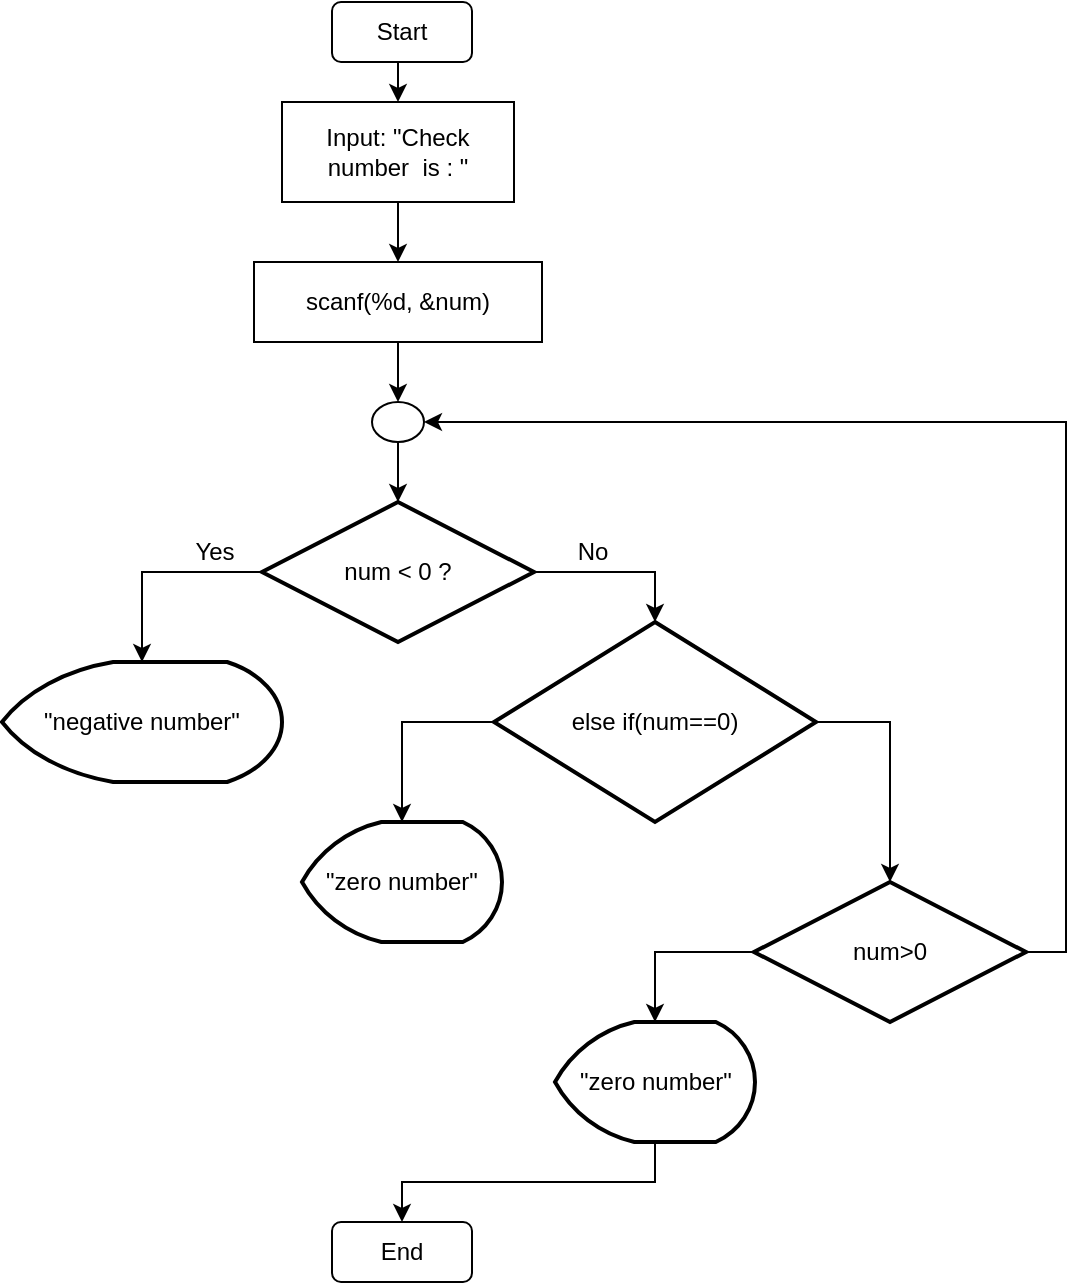 <mxfile version="21.0.2" type="github"><diagram name="หน้า-1" id="hpq9vkLZiZE30513-RUs"><mxGraphModel dx="1050" dy="522" grid="1" gridSize="10" guides="1" tooltips="1" connect="1" arrows="1" fold="1" page="1" pageScale="1" pageWidth="827" pageHeight="1169" math="0" shadow="0"><root><mxCell id="0"/><mxCell id="1" parent="0"/><mxCell id="U4RzfAa5aK-l0mikcohs-3" style="edgeStyle=orthogonalEdgeStyle;rounded=0;orthogonalLoop=1;jettySize=auto;html=1;exitX=0.5;exitY=1;exitDx=0;exitDy=0;entryX=0.5;entryY=0;entryDx=0;entryDy=0;" parent="1" source="U4RzfAa5aK-l0mikcohs-1" target="U4RzfAa5aK-l0mikcohs-2" edge="1"><mxGeometry relative="1" as="geometry"/></mxCell><mxCell id="U4RzfAa5aK-l0mikcohs-1" value="Start" style="rounded=1;whiteSpace=wrap;html=1;" parent="1" vertex="1"><mxGeometry x="379" y="20" width="70" height="30" as="geometry"/></mxCell><mxCell id="Uk2WtO1MTxgNgUJRT4wU-3" style="edgeStyle=orthogonalEdgeStyle;rounded=0;orthogonalLoop=1;jettySize=auto;html=1;exitX=0.5;exitY=1;exitDx=0;exitDy=0;entryX=0.5;entryY=0;entryDx=0;entryDy=0;" edge="1" parent="1" source="U4RzfAa5aK-l0mikcohs-2" target="Uk2WtO1MTxgNgUJRT4wU-2"><mxGeometry relative="1" as="geometry"/></mxCell><mxCell id="U4RzfAa5aK-l0mikcohs-2" value=" Input: &quot;Check number&amp;nbsp; is : &quot;" style="rounded=0;whiteSpace=wrap;html=1;" parent="1" vertex="1"><mxGeometry x="354" y="70" width="116" height="50" as="geometry"/></mxCell><mxCell id="Uk2WtO1MTxgNgUJRT4wU-16" style="edgeStyle=orthogonalEdgeStyle;rounded=0;orthogonalLoop=1;jettySize=auto;html=1;exitX=0.5;exitY=1;exitDx=0;exitDy=0;entryX=0.5;entryY=0;entryDx=0;entryDy=0;entryPerimeter=0;" edge="1" parent="1" source="Uk2WtO1MTxgNgUJRT4wU-2" target="Uk2WtO1MTxgNgUJRT4wU-15"><mxGeometry relative="1" as="geometry"/></mxCell><mxCell id="Uk2WtO1MTxgNgUJRT4wU-2" value="scanf(%d, &amp;amp;num)" style="rounded=0;whiteSpace=wrap;html=1;" vertex="1" parent="1"><mxGeometry x="340" y="150" width="144" height="40" as="geometry"/></mxCell><mxCell id="Uk2WtO1MTxgNgUJRT4wU-8" style="edgeStyle=orthogonalEdgeStyle;rounded=0;orthogonalLoop=1;jettySize=auto;html=1;exitX=0;exitY=0.5;exitDx=0;exitDy=0;exitPerimeter=0;entryX=0.5;entryY=0;entryDx=0;entryDy=0;entryPerimeter=0;" edge="1" parent="1" source="Uk2WtO1MTxgNgUJRT4wU-4" target="Uk2WtO1MTxgNgUJRT4wU-7"><mxGeometry relative="1" as="geometry"><mxPoint x="290" y="340" as="targetPoint"/></mxGeometry></mxCell><mxCell id="Uk2WtO1MTxgNgUJRT4wU-11" style="edgeStyle=orthogonalEdgeStyle;rounded=0;orthogonalLoop=1;jettySize=auto;html=1;exitX=1;exitY=0.5;exitDx=0;exitDy=0;exitPerimeter=0;entryX=0.5;entryY=0;entryDx=0;entryDy=0;entryPerimeter=0;" edge="1" parent="1" source="Uk2WtO1MTxgNgUJRT4wU-4" target="Uk2WtO1MTxgNgUJRT4wU-10"><mxGeometry relative="1" as="geometry"/></mxCell><mxCell id="Uk2WtO1MTxgNgUJRT4wU-4" value="num &amp;lt; 0 ?" style="strokeWidth=2;html=1;shape=mxgraph.flowchart.decision;whiteSpace=wrap;" vertex="1" parent="1"><mxGeometry x="344" y="270" width="136" height="70" as="geometry"/></mxCell><mxCell id="Uk2WtO1MTxgNgUJRT4wU-7" value="&quot;negative number&quot;" style="strokeWidth=2;html=1;shape=mxgraph.flowchart.display;whiteSpace=wrap;" vertex="1" parent="1"><mxGeometry x="214" y="350" width="140" height="60" as="geometry"/></mxCell><mxCell id="Uk2WtO1MTxgNgUJRT4wU-9" value="Yes" style="text;html=1;align=center;verticalAlign=middle;resizable=0;points=[];autosize=1;strokeColor=none;fillColor=none;" vertex="1" parent="1"><mxGeometry x="300" y="280" width="40" height="30" as="geometry"/></mxCell><mxCell id="Uk2WtO1MTxgNgUJRT4wU-14" style="edgeStyle=orthogonalEdgeStyle;rounded=0;orthogonalLoop=1;jettySize=auto;html=1;exitX=0;exitY=0.5;exitDx=0;exitDy=0;exitPerimeter=0;entryX=0.5;entryY=0;entryDx=0;entryDy=0;entryPerimeter=0;" edge="1" parent="1" source="Uk2WtO1MTxgNgUJRT4wU-10" target="Uk2WtO1MTxgNgUJRT4wU-13"><mxGeometry relative="1" as="geometry"/></mxCell><mxCell id="Uk2WtO1MTxgNgUJRT4wU-19" style="edgeStyle=orthogonalEdgeStyle;rounded=0;orthogonalLoop=1;jettySize=auto;html=1;exitX=1;exitY=0.5;exitDx=0;exitDy=0;exitPerimeter=0;entryX=0.5;entryY=0;entryDx=0;entryDy=0;entryPerimeter=0;" edge="1" parent="1" source="Uk2WtO1MTxgNgUJRT4wU-10" target="Uk2WtO1MTxgNgUJRT4wU-18"><mxGeometry relative="1" as="geometry"/></mxCell><mxCell id="Uk2WtO1MTxgNgUJRT4wU-10" value="else if(num==0)" style="strokeWidth=2;html=1;shape=mxgraph.flowchart.decision;whiteSpace=wrap;" vertex="1" parent="1"><mxGeometry x="460" y="330" width="161" height="100" as="geometry"/></mxCell><mxCell id="Uk2WtO1MTxgNgUJRT4wU-12" value="No" style="text;html=1;align=center;verticalAlign=middle;resizable=0;points=[];autosize=1;strokeColor=none;fillColor=none;" vertex="1" parent="1"><mxGeometry x="489" y="280" width="40" height="30" as="geometry"/></mxCell><mxCell id="Uk2WtO1MTxgNgUJRT4wU-13" value="&quot;zero number&quot;" style="strokeWidth=2;html=1;shape=mxgraph.flowchart.display;whiteSpace=wrap;" vertex="1" parent="1"><mxGeometry x="364" y="430" width="100" height="60" as="geometry"/></mxCell><mxCell id="Uk2WtO1MTxgNgUJRT4wU-17" style="edgeStyle=orthogonalEdgeStyle;rounded=0;orthogonalLoop=1;jettySize=auto;html=1;exitX=0.5;exitY=1;exitDx=0;exitDy=0;exitPerimeter=0;entryX=0.5;entryY=0;entryDx=0;entryDy=0;entryPerimeter=0;" edge="1" parent="1" source="Uk2WtO1MTxgNgUJRT4wU-15" target="Uk2WtO1MTxgNgUJRT4wU-4"><mxGeometry relative="1" as="geometry"/></mxCell><mxCell id="Uk2WtO1MTxgNgUJRT4wU-15" value="" style="verticalLabelPosition=bottom;verticalAlign=top;html=1;shape=mxgraph.flowchart.on-page_reference;" vertex="1" parent="1"><mxGeometry x="399" y="220" width="26" height="20" as="geometry"/></mxCell><mxCell id="Uk2WtO1MTxgNgUJRT4wU-21" style="edgeStyle=orthogonalEdgeStyle;rounded=0;orthogonalLoop=1;jettySize=auto;html=1;exitX=1;exitY=0.5;exitDx=0;exitDy=0;exitPerimeter=0;entryX=1;entryY=0.5;entryDx=0;entryDy=0;entryPerimeter=0;" edge="1" parent="1" source="Uk2WtO1MTxgNgUJRT4wU-18" target="Uk2WtO1MTxgNgUJRT4wU-15"><mxGeometry relative="1" as="geometry"/></mxCell><mxCell id="Uk2WtO1MTxgNgUJRT4wU-22" style="edgeStyle=orthogonalEdgeStyle;rounded=0;orthogonalLoop=1;jettySize=auto;html=1;exitX=0;exitY=0.5;exitDx=0;exitDy=0;exitPerimeter=0;entryX=0.5;entryY=0;entryDx=0;entryDy=0;entryPerimeter=0;" edge="1" parent="1" source="Uk2WtO1MTxgNgUJRT4wU-18" target="Uk2WtO1MTxgNgUJRT4wU-20"><mxGeometry relative="1" as="geometry"/></mxCell><mxCell id="Uk2WtO1MTxgNgUJRT4wU-18" value="num&amp;gt;0" style="strokeWidth=2;html=1;shape=mxgraph.flowchart.decision;whiteSpace=wrap;" vertex="1" parent="1"><mxGeometry x="590" y="460" width="136" height="70" as="geometry"/></mxCell><mxCell id="Uk2WtO1MTxgNgUJRT4wU-24" style="edgeStyle=orthogonalEdgeStyle;rounded=0;orthogonalLoop=1;jettySize=auto;html=1;exitX=0.5;exitY=1;exitDx=0;exitDy=0;exitPerimeter=0;entryX=0.5;entryY=0;entryDx=0;entryDy=0;" edge="1" parent="1" source="Uk2WtO1MTxgNgUJRT4wU-20" target="Uk2WtO1MTxgNgUJRT4wU-23"><mxGeometry relative="1" as="geometry"/></mxCell><mxCell id="Uk2WtO1MTxgNgUJRT4wU-20" value="&quot;zero number&quot;" style="strokeWidth=2;html=1;shape=mxgraph.flowchart.display;whiteSpace=wrap;" vertex="1" parent="1"><mxGeometry x="490.5" y="530" width="100" height="60" as="geometry"/></mxCell><mxCell id="Uk2WtO1MTxgNgUJRT4wU-23" value="End" style="rounded=1;whiteSpace=wrap;html=1;" vertex="1" parent="1"><mxGeometry x="379" y="630" width="70" height="30" as="geometry"/></mxCell></root></mxGraphModel></diagram></mxfile>